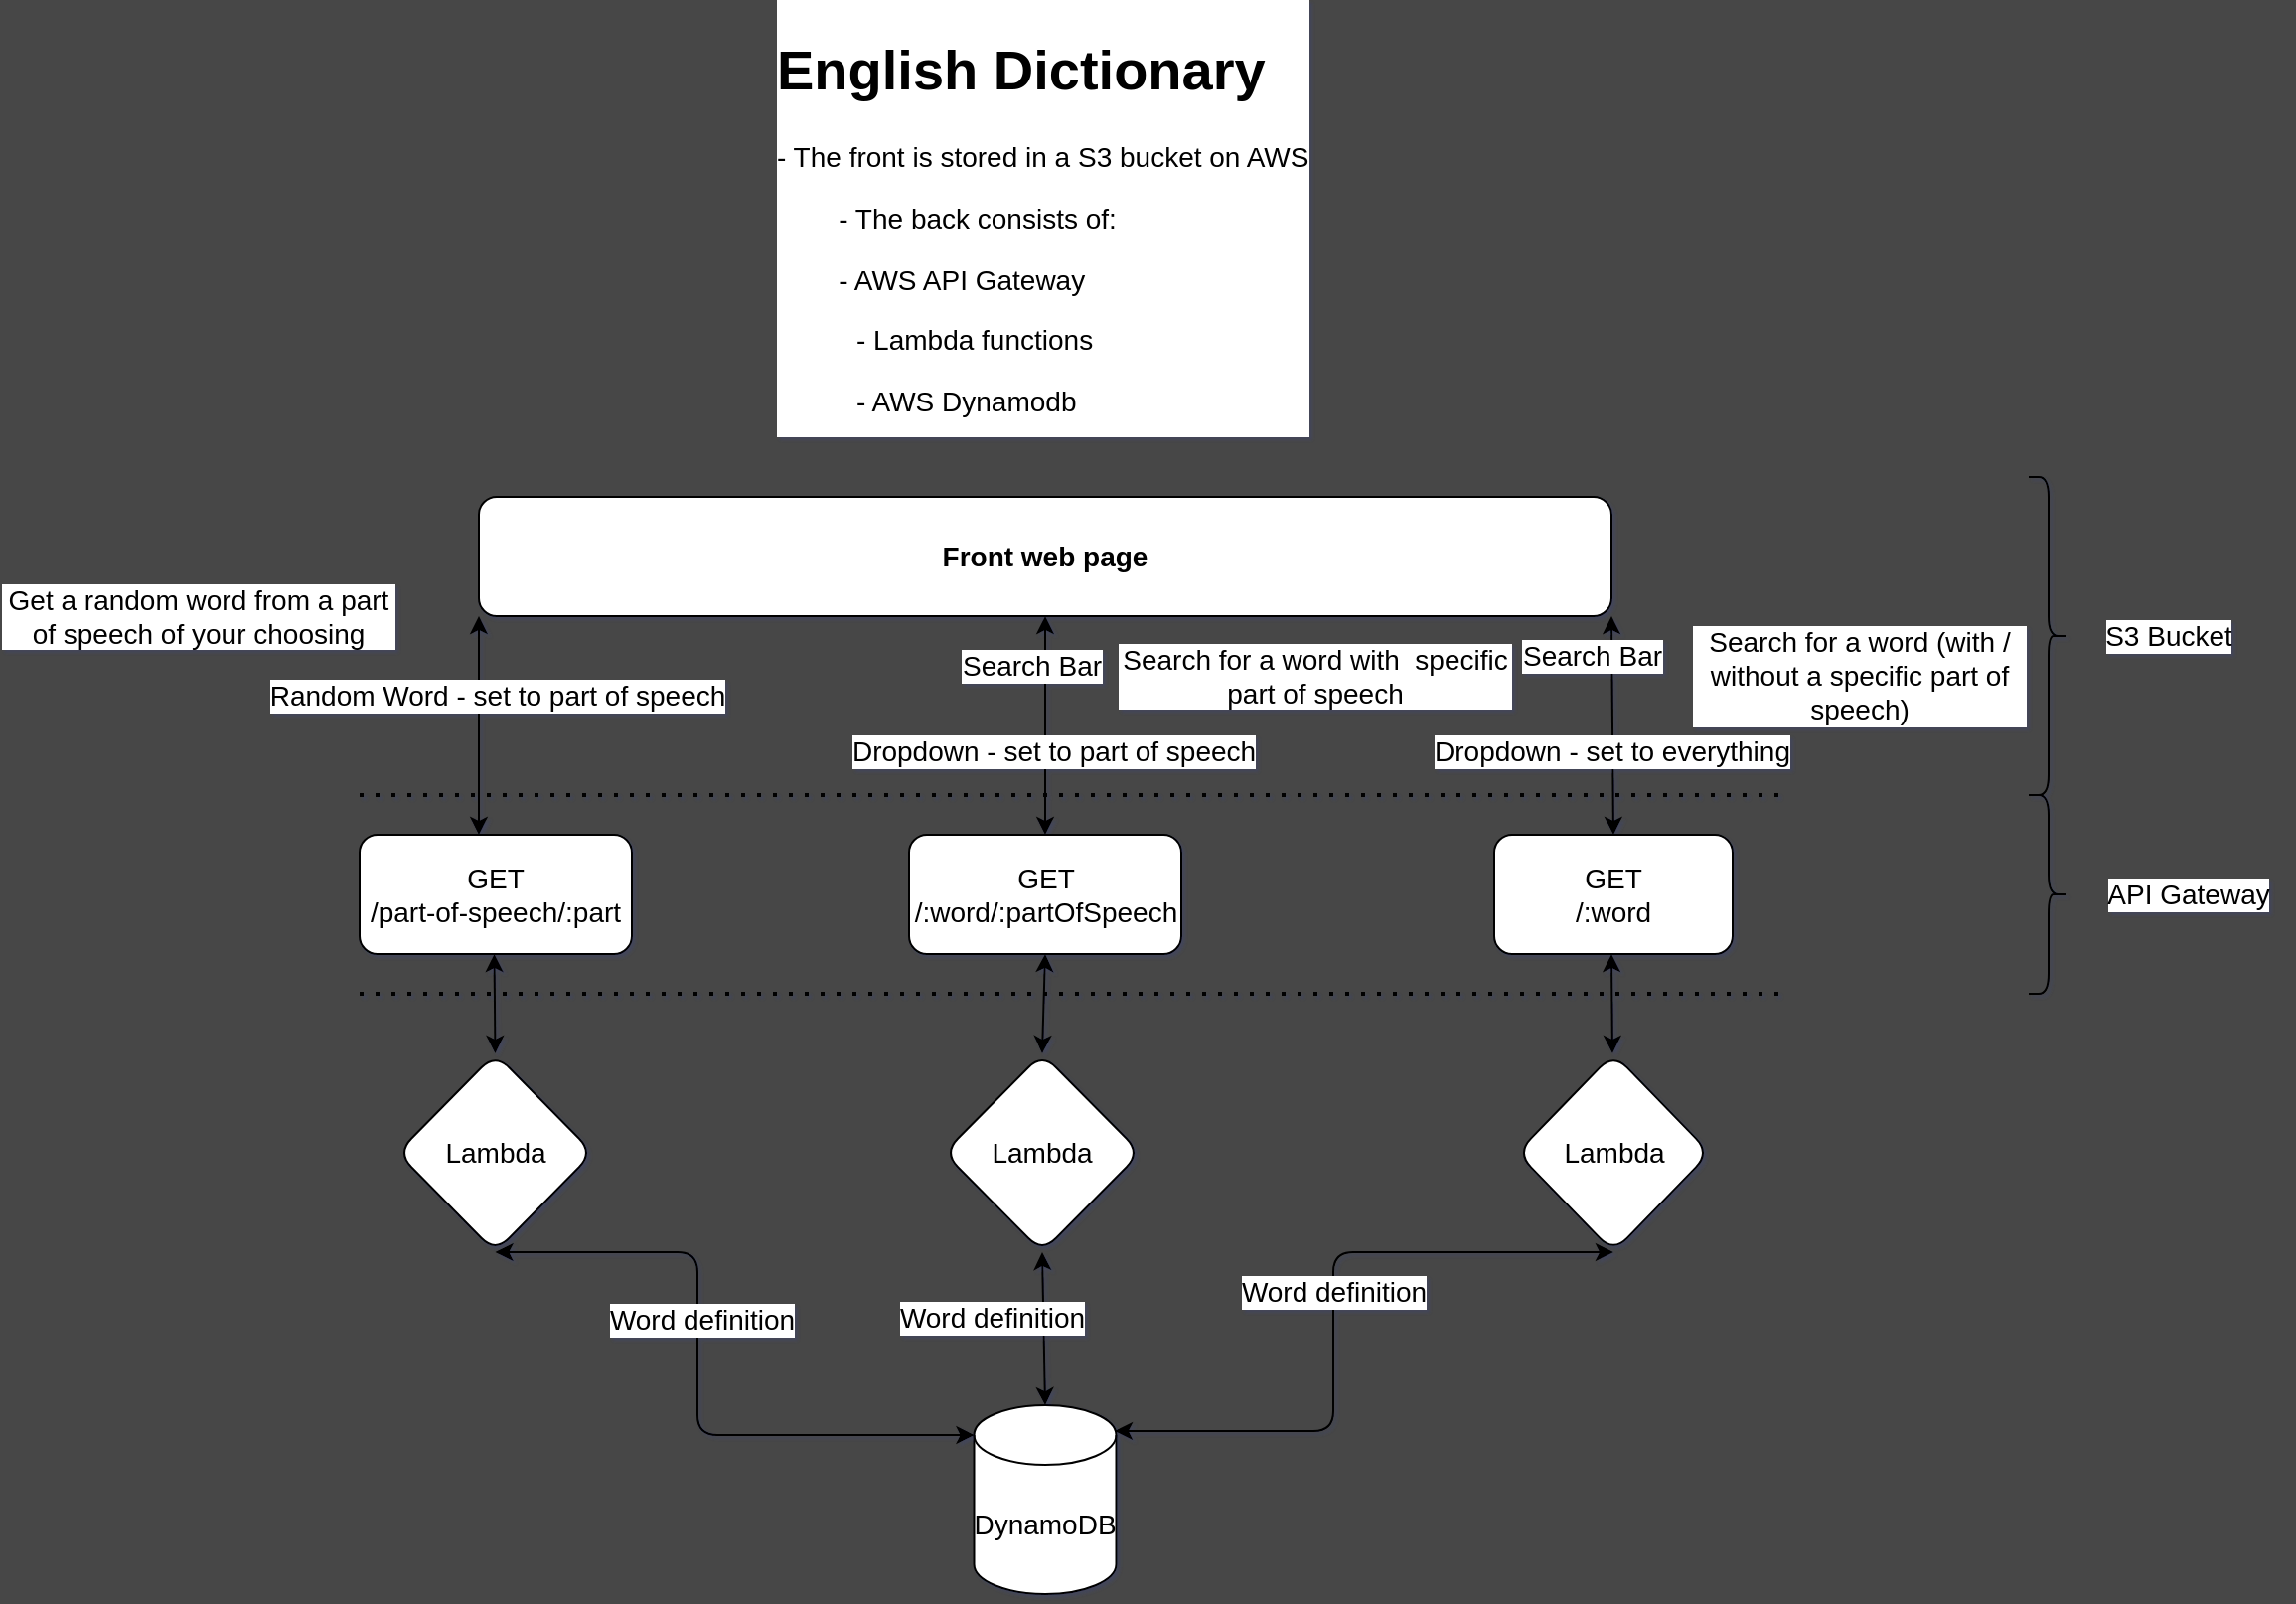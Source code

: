 <mxfile>
    <diagram id="LNGbmdYoCPNNyHWBpgpr" name="Page-1">
        <mxGraphModel dx="1921" dy="1705" grid="1" gridSize="10" guides="1" tooltips="1" connect="1" arrows="1" fold="1" page="1" pageScale="1" pageWidth="827" pageHeight="1169" background="#474747" math="0" shadow="1">
            <root>
                <mxCell id="0"/>
                <mxCell id="1" parent="0"/>
                <mxCell id="2" value="Front web page" style="whiteSpace=wrap;html=1;fontStyle=1;rounded=1;fontSize=14;" parent="1" vertex="1">
                    <mxGeometry x="130" y="80" width="570" height="60" as="geometry"/>
                </mxCell>
                <mxCell id="7" value="&lt;span style=&quot;text-align: left; font-size: 14px;&quot;&gt;GET&lt;br style=&quot;font-size: 14px;&quot;&gt;/:word&lt;/span&gt;" style="whiteSpace=wrap;html=1;rounded=1;fontSize=14;" parent="1" vertex="1">
                    <mxGeometry x="641" y="250" width="120" height="60" as="geometry"/>
                </mxCell>
                <mxCell id="8" value="Search for a word (with / without a specific part of speech)" style="text;html=1;strokeColor=none;fillColor=none;align=center;verticalAlign=middle;whiteSpace=wrap;rounded=1;fontSize=14;labelBackgroundColor=default;" parent="1" vertex="1">
                    <mxGeometry x="740" y="150" width="170" height="40" as="geometry"/>
                </mxCell>
                <mxCell id="19" value="&lt;span style=&quot;text-align: left ; font-size: 14px&quot;&gt;GET&lt;br style=&quot;font-size: 14px&quot;&gt;/:word/:partOfSpeech&lt;/span&gt;" style="whiteSpace=wrap;html=1;rounded=1;fontSize=14;" parent="1" vertex="1">
                    <mxGeometry x="346.5" y="250" width="137" height="60" as="geometry"/>
                </mxCell>
                <mxCell id="26" value="&lt;span style=&quot;text-align: left ; font-size: 14px&quot;&gt;GET&lt;br style=&quot;font-size: 14px&quot;&gt;&lt;/span&gt;&lt;span style=&quot;text-align: left&quot;&gt;/part-of-speech/:part&lt;/span&gt;&lt;span style=&quot;text-align: left ; font-size: 14px&quot;&gt;&lt;br&gt;&lt;/span&gt;" style="whiteSpace=wrap;html=1;rounded=1;fontSize=14;" parent="1" vertex="1">
                    <mxGeometry x="70" y="250" width="137" height="60" as="geometry"/>
                </mxCell>
                <mxCell id="32" value="Lambda" style="rhombus;whiteSpace=wrap;html=1;rounded=1;fontSize=14;" parent="1" vertex="1">
                    <mxGeometry x="652.5" y="360" width="97" height="100" as="geometry"/>
                </mxCell>
                <mxCell id="34" value="Lambda" style="rhombus;whiteSpace=wrap;html=1;rounded=1;fontSize=14;" parent="1" vertex="1">
                    <mxGeometry x="89" y="360" width="98.5" height="100" as="geometry"/>
                </mxCell>
                <mxCell id="35" value="Lambda" style="rhombus;whiteSpace=wrap;html=1;rounded=1;fontSize=14;" parent="1" vertex="1">
                    <mxGeometry x="364" y="360" width="99" height="100" as="geometry"/>
                </mxCell>
                <mxCell id="38" value="DynamoDB" style="shape=cylinder3;whiteSpace=wrap;html=1;boundedLbl=1;backgroundOutline=1;size=15;rounded=1;fontSize=14;" parent="1" vertex="1">
                    <mxGeometry x="379.25" y="537" width="71.5" height="95" as="geometry"/>
                </mxCell>
                <mxCell id="44" value="" style="endArrow=classic;startArrow=classic;html=1;exitX=0.5;exitY=1;exitDx=0;exitDy=0;entryX=0;entryY=0;entryDx=0;entryDy=15;entryPerimeter=0;fontSize=14;" parent="1" source="34" target="38" edge="1">
                    <mxGeometry width="50" height="50" relative="1" as="geometry">
                        <mxPoint x="157" y="480" as="sourcePoint"/>
                        <mxPoint x="207" y="430" as="targetPoint"/>
                        <Array as="points">
                            <mxPoint x="240" y="460"/>
                            <mxPoint x="240" y="552"/>
                        </Array>
                    </mxGeometry>
                </mxCell>
                <mxCell id="47" value="Word definition" style="edgeLabel;html=1;align=center;verticalAlign=middle;resizable=0;points=[];rounded=1;fontSize=14;" parent="44" vertex="1" connectable="0">
                    <mxGeometry x="-0.19" y="2" relative="1" as="geometry">
                        <mxPoint as="offset"/>
                    </mxGeometry>
                </mxCell>
                <mxCell id="45" value="" style="endArrow=classic;startArrow=classic;html=1;entryX=0.5;entryY=1;entryDx=0;entryDy=0;fontSize=14;" parent="1" target="32" edge="1">
                    <mxGeometry width="50" height="50" relative="1" as="geometry">
                        <mxPoint x="450" y="550" as="sourcePoint"/>
                        <mxPoint x="636.75" y="642" as="targetPoint"/>
                        <Array as="points">
                            <mxPoint x="560" y="550"/>
                            <mxPoint x="560" y="460"/>
                        </Array>
                    </mxGeometry>
                </mxCell>
                <mxCell id="46" value="" style="endArrow=classic;startArrow=classic;html=1;entryX=0.5;entryY=0;entryDx=0;entryDy=0;entryPerimeter=0;fontSize=14;exitX=0.5;exitY=1;exitDx=0;exitDy=0;" parent="1" source="35" target="38" edge="1">
                    <mxGeometry width="50" height="50" relative="1" as="geometry">
                        <mxPoint x="388" y="460" as="sourcePoint"/>
                        <mxPoint x="599" y="552" as="targetPoint"/>
                        <Array as="points"/>
                    </mxGeometry>
                </mxCell>
                <mxCell id="48" value="Word definition" style="edgeLabel;html=1;align=center;verticalAlign=middle;resizable=0;points=[];rounded=1;fontSize=14;" parent="1" vertex="1" connectable="0">
                    <mxGeometry x="560" y="480" as="geometry"/>
                </mxCell>
                <mxCell id="49" value="Word definition" style="edgeLabel;html=1;align=center;verticalAlign=middle;resizable=0;points=[];rounded=1;fontSize=14;" parent="1" vertex="1" connectable="0">
                    <mxGeometry x="387.5" y="492.25" as="geometry"/>
                </mxCell>
                <mxCell id="50" value="" style="endArrow=classic;startArrow=classic;html=1;entryX=0.5;entryY=1;entryDx=0;entryDy=0;fontSize=14;exitX=0.5;exitY=0;exitDx=0;exitDy=0;" parent="1" source="35" target="19" edge="1">
                    <mxGeometry width="50" height="50" relative="1" as="geometry">
                        <mxPoint x="388" y="360" as="sourcePoint"/>
                        <mxPoint x="440" y="320" as="targetPoint"/>
                    </mxGeometry>
                </mxCell>
                <mxCell id="51" value="" style="endArrow=classic;startArrow=classic;html=1;entryX=0.5;entryY=1;entryDx=0;entryDy=0;fontSize=14;" parent="1" edge="1">
                    <mxGeometry width="50" height="50" relative="1" as="geometry">
                        <mxPoint x="138.25" y="360" as="sourcePoint"/>
                        <mxPoint x="137.75" y="310" as="targetPoint"/>
                    </mxGeometry>
                </mxCell>
                <mxCell id="52" value="" style="endArrow=classic;startArrow=classic;html=1;entryX=0.5;entryY=1;entryDx=0;entryDy=0;fontSize=14;" parent="1" edge="1">
                    <mxGeometry width="50" height="50" relative="1" as="geometry">
                        <mxPoint x="700.5" y="360" as="sourcePoint"/>
                        <mxPoint x="700" y="310" as="targetPoint"/>
                    </mxGeometry>
                </mxCell>
                <mxCell id="54" value="" style="endArrow=classic;startArrow=classic;html=1;exitX=0.5;exitY=0;exitDx=0;exitDy=0;entryX=1;entryY=1;entryDx=0;entryDy=0;fontSize=14;" parent="1" source="7" target="2" edge="1">
                    <mxGeometry width="50" height="50" relative="1" as="geometry">
                        <mxPoint x="647.5" y="180" as="sourcePoint"/>
                        <mxPoint x="647" y="140" as="targetPoint"/>
                    </mxGeometry>
                </mxCell>
                <mxCell id="55" value="" style="endArrow=classic;startArrow=classic;html=1;entryX=0.5;entryY=1;entryDx=0;entryDy=0;fontSize=14;exitX=0.5;exitY=0;exitDx=0;exitDy=0;" parent="1" source="19" target="2" edge="1">
                    <mxGeometry width="50" height="50" relative="1" as="geometry">
                        <mxPoint x="389" y="250" as="sourcePoint"/>
                        <mxPoint x="380" y="140" as="targetPoint"/>
                    </mxGeometry>
                </mxCell>
                <mxCell id="56" value="" style="endArrow=classic;startArrow=classic;html=1;entryX=0;entryY=1;entryDx=0;entryDy=0;exitX=0.438;exitY=0;exitDx=0;exitDy=0;exitPerimeter=0;fontSize=14;" parent="1" source="26" target="2" edge="1">
                    <mxGeometry width="50" height="50" relative="1" as="geometry">
                        <mxPoint x="130.5" y="210" as="sourcePoint"/>
                        <mxPoint x="130" y="160" as="targetPoint"/>
                    </mxGeometry>
                </mxCell>
                <mxCell id="57" value="&lt;span style=&quot;font-size: 14px;&quot;&gt;Random Word - set to part of speech&lt;/span&gt;" style="text;html=1;align=center;verticalAlign=middle;resizable=0;points=[];autosize=1;strokeColor=none;fillColor=none;rounded=1;fontSize=14;labelBackgroundColor=default;" parent="1" vertex="1">
                    <mxGeometry x="18.5" y="170" width="240" height="20" as="geometry"/>
                </mxCell>
                <mxCell id="58" value="Search Bar" style="edgeLabel;resizable=0;html=1;align=center;verticalAlign=middle;rounded=1;fontSize=14;" parent="1" connectable="0" vertex="1">
                    <mxGeometry x="408" y="165" as="geometry"/>
                </mxCell>
                <mxCell id="59" value="Dropdown - set to part of speech" style="edgeLabel;html=1;align=center;verticalAlign=middle;resizable=0;points=[];rounded=1;fontSize=14;" parent="1" vertex="1" connectable="0">
                    <mxGeometry x="419" y="208" as="geometry"/>
                </mxCell>
                <mxCell id="60" value="Search Bar" style="edgeLabel;resizable=0;html=1;align=center;verticalAlign=middle;rounded=1;fontSize=14;" parent="1" connectable="0" vertex="1">
                    <mxGeometry x="690" y="160" as="geometry"/>
                </mxCell>
                <mxCell id="61" value="Dropdown - set to everything" style="edgeLabel;html=1;align=center;verticalAlign=middle;resizable=0;points=[];rounded=1;fontSize=14;" parent="1" vertex="1" connectable="0">
                    <mxGeometry x="700" y="208" as="geometry"/>
                </mxCell>
                <mxCell id="62" value="&lt;span&gt;Get a random word from a part of speech of your choosing&lt;/span&gt;" style="text;html=1;strokeColor=none;fillColor=none;align=center;verticalAlign=middle;whiteSpace=wrap;rounded=1;fontSize=14;labelBackgroundColor=default;" parent="1" vertex="1">
                    <mxGeometry x="-111" y="120" width="200" height="40" as="geometry"/>
                </mxCell>
                <mxCell id="63" value="Search for a word with&amp;nbsp; specific part of speech" style="text;html=1;strokeColor=none;fillColor=none;align=center;verticalAlign=middle;whiteSpace=wrap;rounded=1;fontSize=14;labelBackgroundColor=default;" parent="1" vertex="1">
                    <mxGeometry x="450.75" y="150" width="200" height="40" as="geometry"/>
                </mxCell>
                <mxCell id="65" value="" style="endArrow=none;dashed=1;html=1;dashPattern=1 3;strokeWidth=2;fontSize=14;" parent="1" edge="1">
                    <mxGeometry width="50" height="50" relative="1" as="geometry">
                        <mxPoint x="70" y="230" as="sourcePoint"/>
                        <mxPoint x="790" y="230" as="targetPoint"/>
                    </mxGeometry>
                </mxCell>
                <mxCell id="66" value="" style="endArrow=none;dashed=1;html=1;dashPattern=1 3;strokeWidth=2;fontSize=14;" parent="1" edge="1">
                    <mxGeometry width="50" height="50" relative="1" as="geometry">
                        <mxPoint x="70" y="330" as="sourcePoint"/>
                        <mxPoint x="790" y="330" as="targetPoint"/>
                    </mxGeometry>
                </mxCell>
                <mxCell id="67" value="" style="shape=curlyBracket;whiteSpace=wrap;html=1;flipH=1;rounded=1;fontSize=14;" parent="1" vertex="1">
                    <mxGeometry x="910" y="70" width="20" height="160" as="geometry"/>
                </mxCell>
                <mxCell id="69" value="" style="shape=curlyBracket;whiteSpace=wrap;html=1;flipH=1;rounded=1;fontSize=14;" parent="1" vertex="1">
                    <mxGeometry x="910" y="230" width="20" height="100" as="geometry"/>
                </mxCell>
                <mxCell id="70" value="S3 Bucket" style="text;html=1;align=center;verticalAlign=middle;resizable=0;points=[];autosize=1;strokeColor=none;fillColor=none;rounded=1;fontSize=14;labelBackgroundColor=default;" parent="1" vertex="1">
                    <mxGeometry x="940" y="140" width="80" height="20" as="geometry"/>
                </mxCell>
                <mxCell id="72" value="API Gateway" style="text;html=1;align=center;verticalAlign=middle;resizable=0;points=[];autosize=1;strokeColor=none;fillColor=none;rounded=1;fontSize=14;labelBackgroundColor=default;" parent="1" vertex="1">
                    <mxGeometry x="940" y="270" width="100" height="20" as="geometry"/>
                </mxCell>
                <mxCell id="77" value="&lt;h1&gt;English Dictionary&lt;/h1&gt;&lt;p&gt;- The front is stored in a S3 bucket on AWS&lt;/p&gt;&lt;p&gt;&lt;span style=&quot;white-space: pre&quot;&gt;&#9;&lt;/span&gt;- The back consists of:&lt;/p&gt;&lt;p&gt;&lt;span&gt;&#9;&lt;/span&gt;&lt;span style=&quot;white-space: pre&quot;&gt;&#9;&lt;/span&gt;- AWS API Gateway&lt;/p&gt;&lt;blockquote style=&quot;margin: 0 0 0 40px ; border: none ; padding: 0px&quot;&gt;&lt;p&gt;- Lambda functions&lt;/p&gt;&lt;p&gt;- AWS Dynamodb&lt;/p&gt;&lt;/blockquote&gt;" style="text;html=1;strokeColor=none;fillColor=none;spacing=5;spacingTop=-20;whiteSpace=wrap;overflow=hidden;rounded=0;labelBackgroundColor=default;fontSize=14;" parent="1" vertex="1">
                    <mxGeometry x="274.75" y="-160" width="280.5" height="210" as="geometry"/>
                </mxCell>
            </root>
        </mxGraphModel>
    </diagram>
</mxfile>